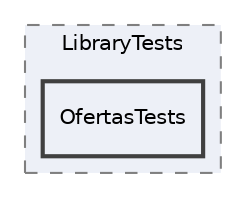 digraph "/mnt/c/Users/Bastet/Projects/WinProgramacion2/pii_2022_2_equipo_21/test/LibraryTests/OfertasTests"
{
 // INTERACTIVE_SVG=YES
 // LATEX_PDF_SIZE
  edge [fontname="Helvetica",fontsize="10",labelfontname="Helvetica",labelfontsize="10"];
  node [fontname="Helvetica",fontsize="10",shape=record];
  compound=true
  subgraph clusterdir_6c8e1213d96547949c4ad1dee757a549 {
    graph [ bgcolor="#edf0f7", pencolor="grey50", style="filled,dashed,", label="LibraryTests", fontname="Helvetica", fontsize="10", URL="dir_6c8e1213d96547949c4ad1dee757a549.html"]
  dir_1001a3c9be842bd661f9b1d1313b4adb [shape=box, label="OfertasTests", style="filled,bold,", fillcolor="#edf0f7", color="grey25", URL="dir_1001a3c9be842bd661f9b1d1313b4adb.html"];
  }
}
